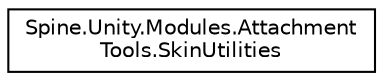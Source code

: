 digraph "그래픽컬한 클래스 계통도"
{
 // LATEX_PDF_SIZE
  edge [fontname="Helvetica",fontsize="10",labelfontname="Helvetica",labelfontsize="10"];
  node [fontname="Helvetica",fontsize="10",shape=record];
  rankdir="LR";
  Node0 [label="Spine.Unity.Modules.Attachment\lTools.SkinUtilities",height=0.2,width=0.4,color="black", fillcolor="white", style="filled",URL="$class_spine_1_1_unity_1_1_modules_1_1_attachment_tools_1_1_skin_utilities.html",tooltip=" "];
}
